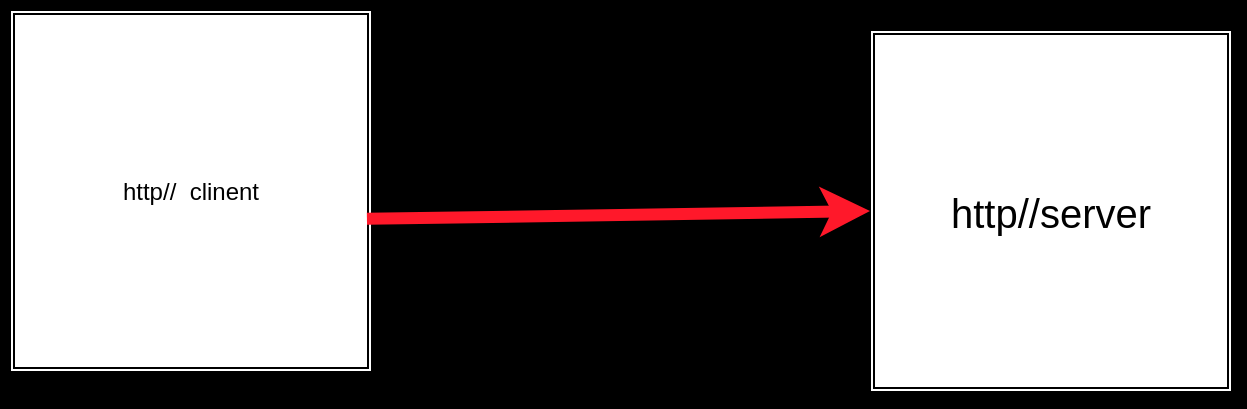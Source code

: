 <mxfile>
    <diagram id="KX2-C0rVhuvZmqY7ME6o" name="Page-1">
        <mxGraphModel dx="1234" dy="799" grid="1" gridSize="10" guides="1" tooltips="1" connect="1" arrows="1" fold="1" page="1" pageScale="1" pageWidth="850" pageHeight="1100" background="#000000" math="0" shadow="0">
            <root>
                <mxCell id="0"/>
                <mxCell id="1" parent="0"/>
                <mxCell id="2" value="http//&amp;nbsp; clinent" style="shape=ext;double=1;whiteSpace=wrap;html=1;aspect=fixed;shadow=1;" vertex="1" parent="1">
                    <mxGeometry x="100" y="320" width="181" height="181" as="geometry"/>
                </mxCell>
                <mxCell id="MUq5QfSX5-uI99GV9mdV-9" value="&lt;div&gt;&lt;span style=&quot;font-size: 20px;&quot;&gt;http//server&lt;/span&gt;&lt;/div&gt;" style="shape=ext;double=1;whiteSpace=wrap;html=1;aspect=fixed;shadow=1;" vertex="1" parent="1">
                    <mxGeometry x="530" y="330" width="181" height="181" as="geometry"/>
                </mxCell>
                <mxCell id="MUq5QfSX5-uI99GV9mdV-11" value="" style="endArrow=classic;html=1;entryX=0;entryY=0.5;entryDx=0;entryDy=0;exitX=0.986;exitY=0.577;exitDx=0;exitDy=0;exitPerimeter=0;strokeWidth=6;strokeColor=#FF182A;" edge="1" parent="1" source="2" target="MUq5QfSX5-uI99GV9mdV-9">
                    <mxGeometry width="50" height="50" relative="1" as="geometry">
                        <mxPoint x="380" y="500" as="sourcePoint"/>
                        <mxPoint x="430" y="450" as="targetPoint"/>
                    </mxGeometry>
                </mxCell>
            </root>
        </mxGraphModel>
    </diagram>
    <diagram id="GHYP7W4p2lH_Yzz2dSDy" name="Page-2">
        <mxGraphModel dx="388" dy="464" grid="0" gridSize="10" guides="1" tooltips="1" connect="1" arrows="1" fold="1" page="1" pageScale="1" pageWidth="850" pageHeight="1100" math="0" shadow="0">
            <root>
                <mxCell id="0"/>
                <mxCell id="1" parent="0"/>
            </root>
        </mxGraphModel>
    </diagram>
</mxfile>